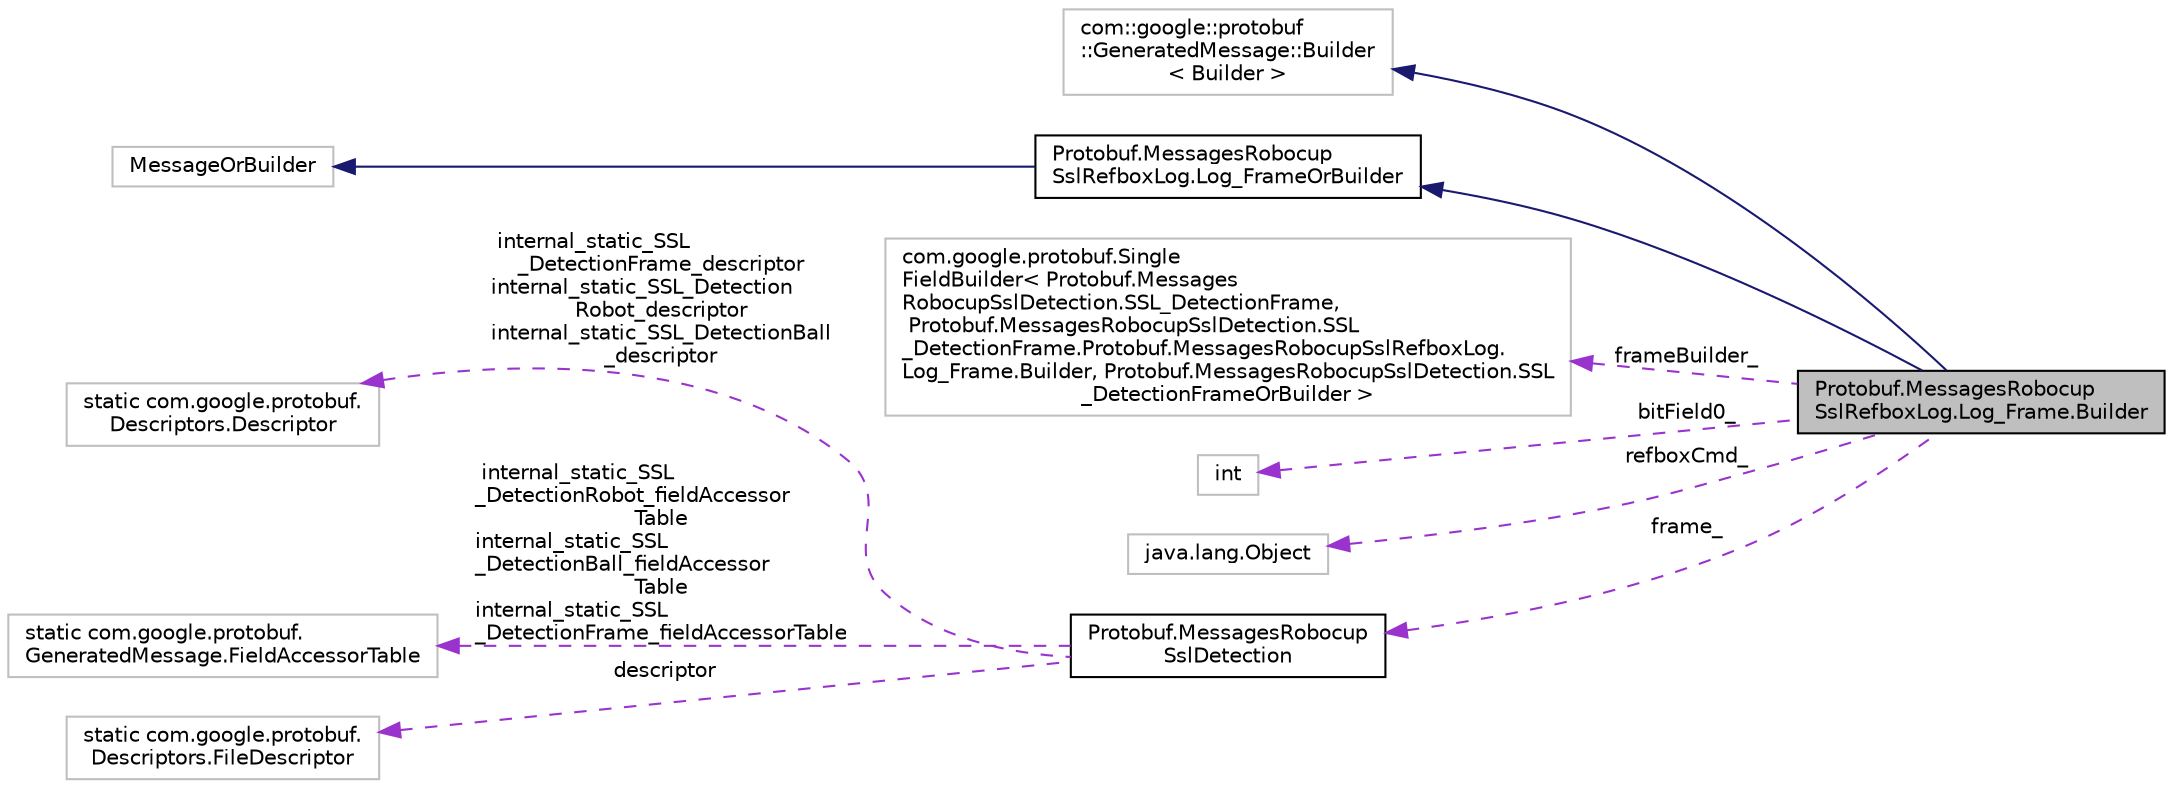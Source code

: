 digraph "Protobuf.MessagesRobocupSslRefboxLog.Log_Frame.Builder"
{
 // INTERACTIVE_SVG=YES
  edge [fontname="Helvetica",fontsize="10",labelfontname="Helvetica",labelfontsize="10"];
  node [fontname="Helvetica",fontsize="10",shape=record];
  rankdir="LR";
  Node1 [label="Protobuf.MessagesRobocup\lSslRefboxLog.Log_Frame.Builder",height=0.2,width=0.4,color="black", fillcolor="grey75", style="filled", fontcolor="black"];
  Node2 -> Node1 [dir="back",color="midnightblue",fontsize="10",style="solid",fontname="Helvetica"];
  Node2 [label="com::google::protobuf\l::GeneratedMessage::Builder\l\< Builder \>",height=0.2,width=0.4,color="grey75", fillcolor="white", style="filled"];
  Node3 -> Node1 [dir="back",color="midnightblue",fontsize="10",style="solid",fontname="Helvetica"];
  Node3 [label="Protobuf.MessagesRobocup\lSslRefboxLog.Log_FrameOrBuilder",height=0.2,width=0.4,color="black", fillcolor="white", style="filled",URL="$d7/d35/interface_protobuf_1_1_messages_robocup_ssl_refbox_log_1_1_log___frame_or_builder.html"];
  Node4 -> Node3 [dir="back",color="midnightblue",fontsize="10",style="solid",fontname="Helvetica"];
  Node4 [label="MessageOrBuilder",height=0.2,width=0.4,color="grey75", fillcolor="white", style="filled"];
  Node5 -> Node1 [dir="back",color="darkorchid3",fontsize="10",style="dashed",label=" frameBuilder_" ,fontname="Helvetica"];
  Node5 [label="com.google.protobuf.Single\lFieldBuilder\< Protobuf.Messages\lRobocupSslDetection.SSL_DetectionFrame,\l Protobuf.MessagesRobocupSslDetection.SSL\l_DetectionFrame.Protobuf.MessagesRobocupSslRefboxLog.\lLog_Frame.Builder, Protobuf.MessagesRobocupSslDetection.SSL\l_DetectionFrameOrBuilder \>",height=0.2,width=0.4,color="grey75", fillcolor="white", style="filled"];
  Node6 -> Node1 [dir="back",color="darkorchid3",fontsize="10",style="dashed",label=" bitField0_" ,fontname="Helvetica"];
  Node6 [label="int",height=0.2,width=0.4,color="grey75", fillcolor="white", style="filled"];
  Node7 -> Node1 [dir="back",color="darkorchid3",fontsize="10",style="dashed",label=" refboxCmd_" ,fontname="Helvetica"];
  Node7 [label="java.lang.Object",height=0.2,width=0.4,color="grey75", fillcolor="white", style="filled"];
  Node8 -> Node1 [dir="back",color="darkorchid3",fontsize="10",style="dashed",label=" frame_" ,fontname="Helvetica"];
  Node8 [label="Protobuf.MessagesRobocup\lSslDetection",height=0.2,width=0.4,color="black", fillcolor="white", style="filled",URL="$d5/db3/class_protobuf_1_1_messages_robocup_ssl_detection.html"];
  Node9 -> Node8 [dir="back",color="darkorchid3",fontsize="10",style="dashed",label=" internal_static_SSL\l_DetectionFrame_descriptor\ninternal_static_SSL_Detection\lRobot_descriptor\ninternal_static_SSL_DetectionBall\l_descriptor" ,fontname="Helvetica"];
  Node9 [label="static com.google.protobuf.\lDescriptors.Descriptor",height=0.2,width=0.4,color="grey75", fillcolor="white", style="filled"];
  Node10 -> Node8 [dir="back",color="darkorchid3",fontsize="10",style="dashed",label=" internal_static_SSL\l_DetectionRobot_fieldAccessor\lTable\ninternal_static_SSL\l_DetectionBall_fieldAccessor\lTable\ninternal_static_SSL\l_DetectionFrame_fieldAccessorTable" ,fontname="Helvetica"];
  Node10 [label="static com.google.protobuf.\lGeneratedMessage.FieldAccessorTable",height=0.2,width=0.4,color="grey75", fillcolor="white", style="filled"];
  Node11 -> Node8 [dir="back",color="darkorchid3",fontsize="10",style="dashed",label=" descriptor" ,fontname="Helvetica"];
  Node11 [label="static com.google.protobuf.\lDescriptors.FileDescriptor",height=0.2,width=0.4,color="grey75", fillcolor="white", style="filled"];
}
